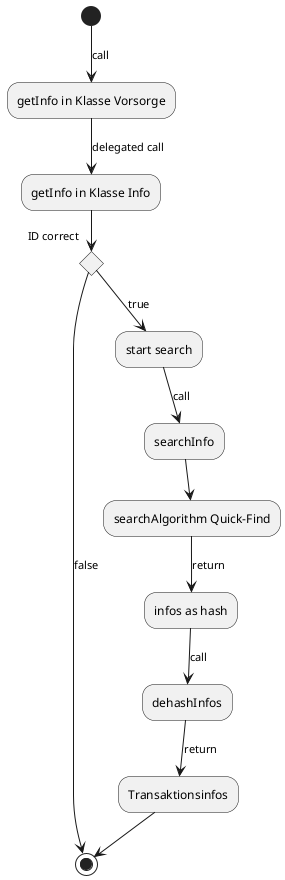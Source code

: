 @startuml Aktivitätsdiagram getInfo
(*) -->[call] "getInfo in Klasse Vorsorge"
 --> [delegated call]"getInfo in Klasse Info"
 if "ID correct" then 
    --> [true]"start search" as a1
 else 
 ->[false](*)
 endif 
 a1 -->[call] "searchInfo" 
 --> "searchAlgorithm Quick-Find" 
 --> [return] "infos as hash" 
 --> [call] "dehashInfos"
 --> [return] "Transaktionsinfos"
 -->(*)
@enduml